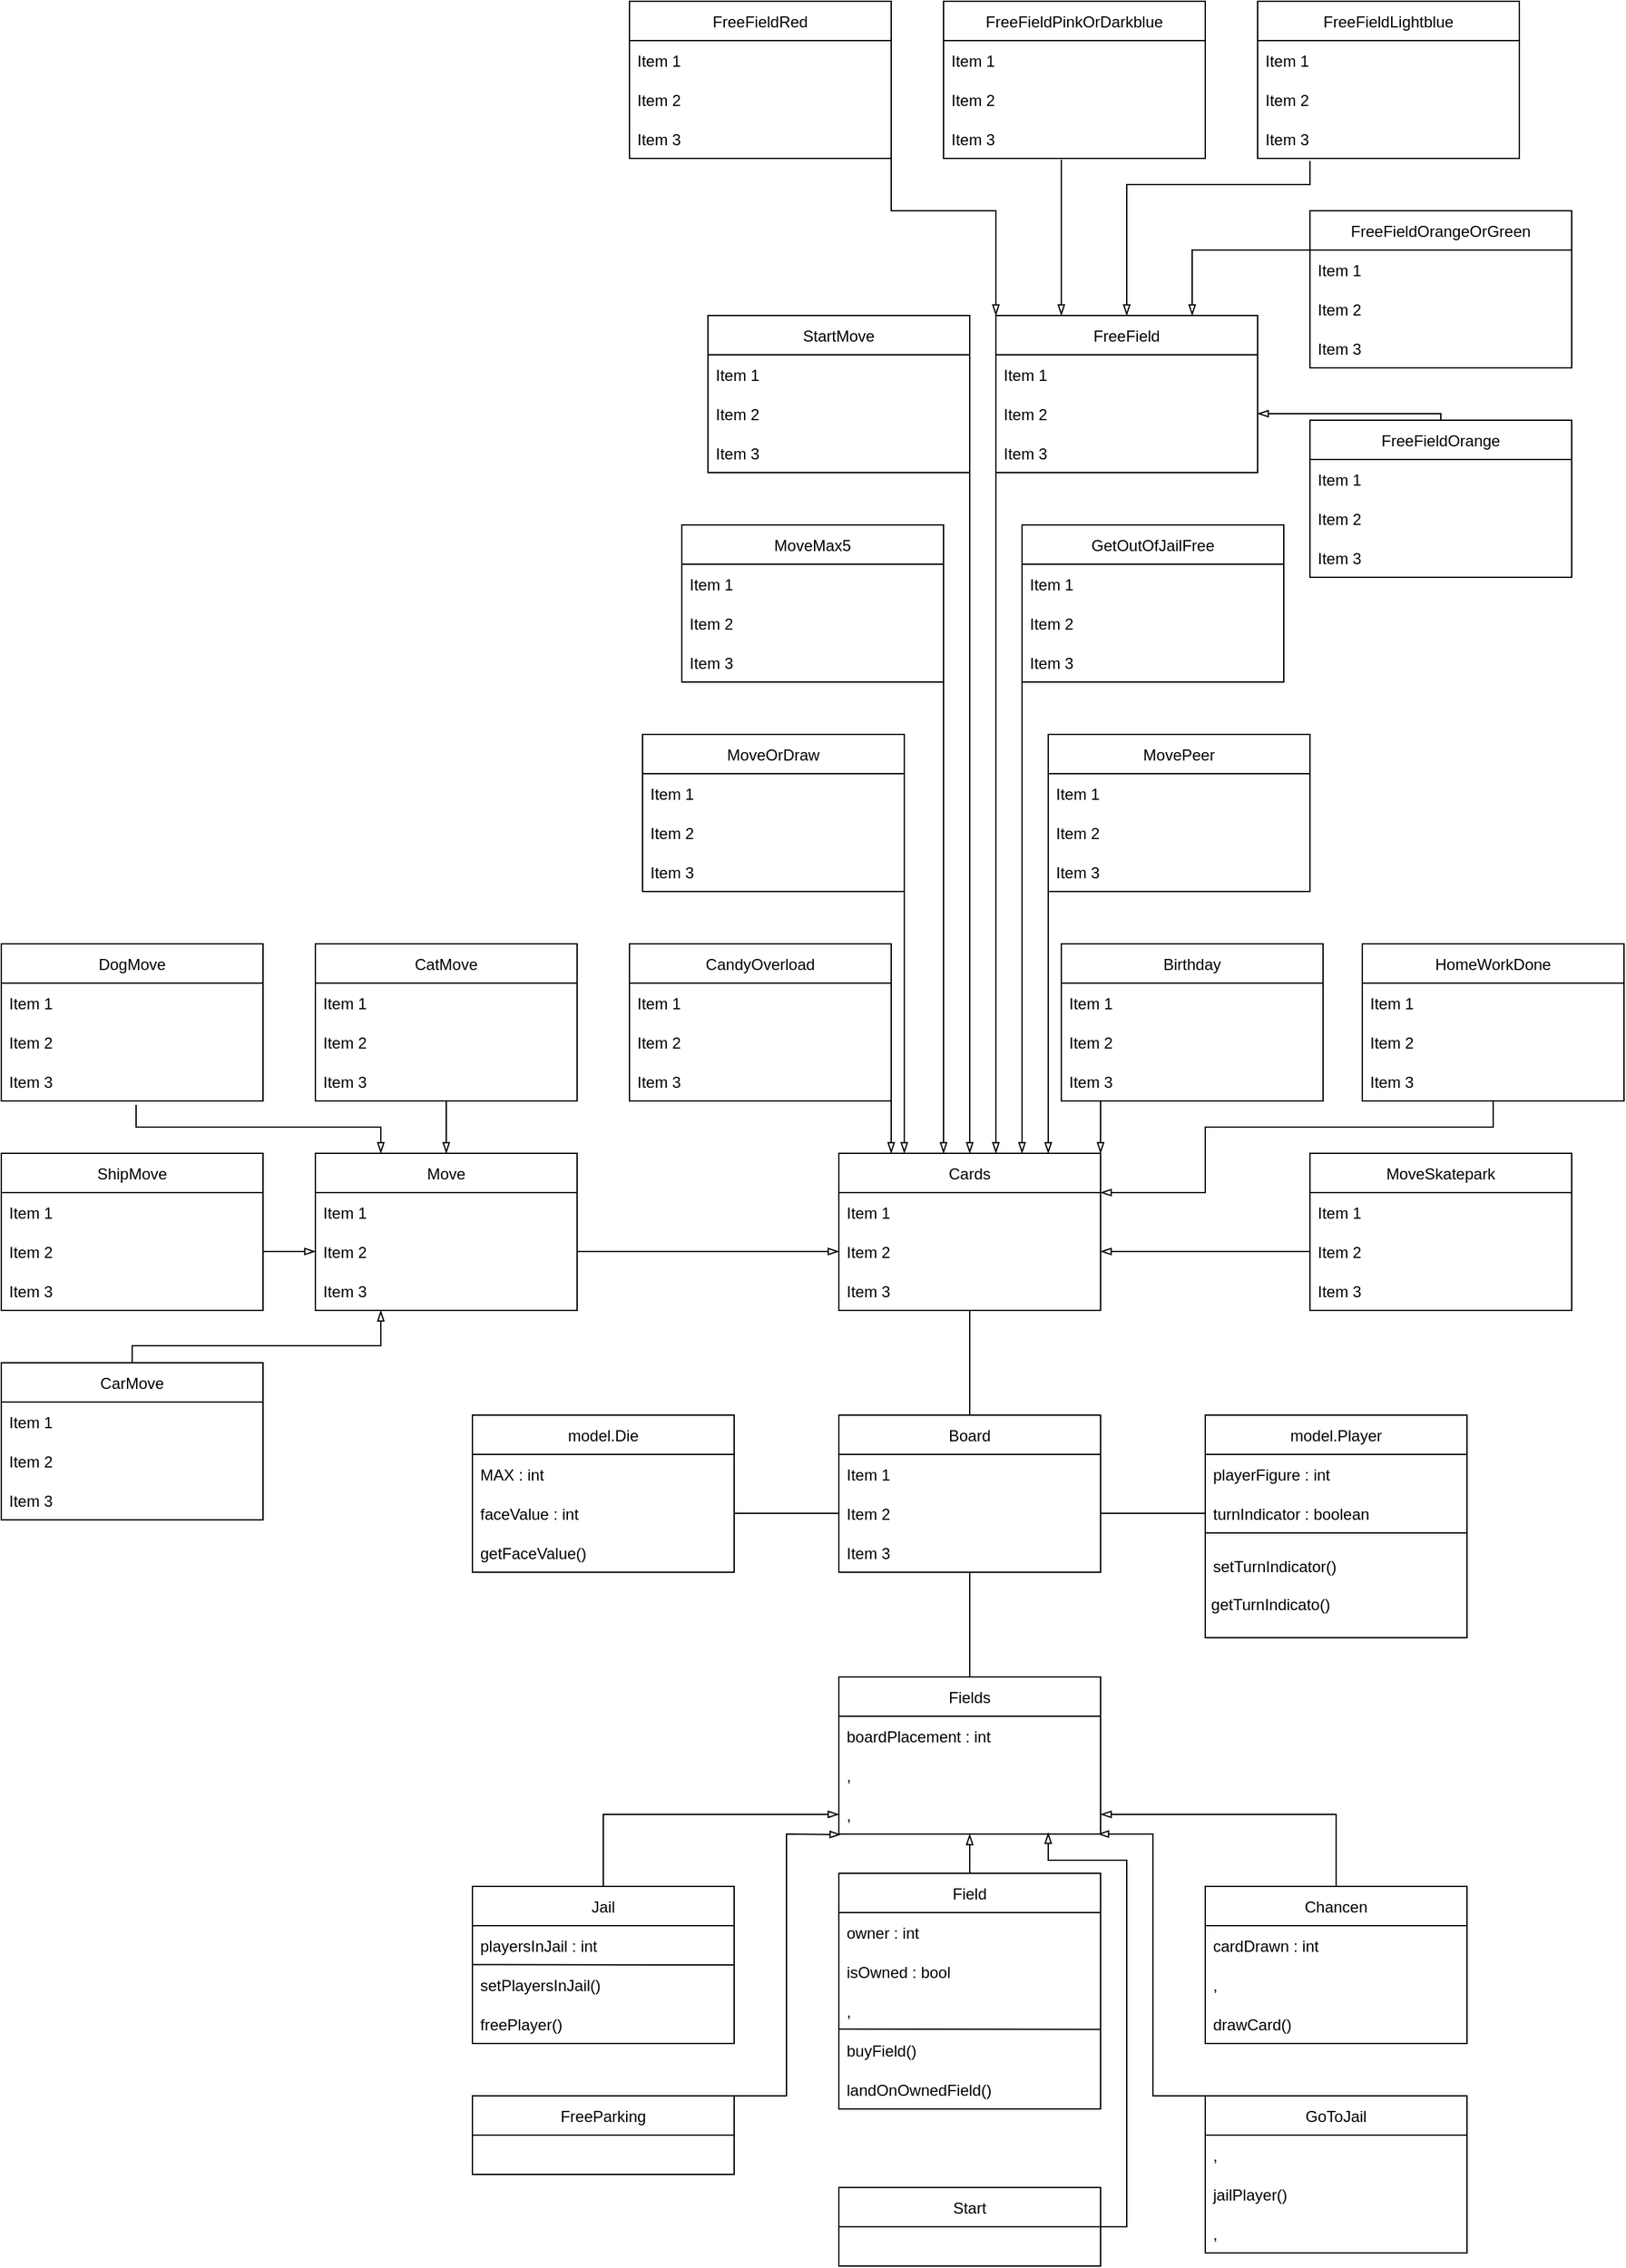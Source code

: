 <mxfile version="20.5.3" type="github">
  <diagram id="yJkX4s7X6GxS2kj0XTW7" name="Side-1">
    <mxGraphModel dx="2028" dy="2069" grid="1" gridSize="10" guides="1" tooltips="1" connect="1" arrows="1" fold="1" page="1" pageScale="1" pageWidth="827" pageHeight="1169" math="0" shadow="0">
      <root>
        <mxCell id="0" />
        <mxCell id="1" parent="0" />
        <mxCell id="bWTXbUgkp7v5hVTfX9t1-1" value="Board" style="swimlane;fontStyle=0;childLayout=stackLayout;horizontal=1;startSize=30;horizontalStack=0;resizeParent=1;resizeParentMax=0;resizeLast=0;collapsible=1;marginBottom=0;" parent="1" vertex="1">
          <mxGeometry x="320" y="400" width="200" height="120" as="geometry" />
        </mxCell>
        <mxCell id="bWTXbUgkp7v5hVTfX9t1-2" value="Item 1" style="text;strokeColor=none;fillColor=none;align=left;verticalAlign=middle;spacingLeft=4;spacingRight=4;overflow=hidden;points=[[0,0.5],[1,0.5]];portConstraint=eastwest;rotatable=0;" parent="bWTXbUgkp7v5hVTfX9t1-1" vertex="1">
          <mxGeometry y="30" width="200" height="30" as="geometry" />
        </mxCell>
        <mxCell id="bWTXbUgkp7v5hVTfX9t1-3" value="Item 2" style="text;strokeColor=none;fillColor=none;align=left;verticalAlign=middle;spacingLeft=4;spacingRight=4;overflow=hidden;points=[[0,0.5],[1,0.5]];portConstraint=eastwest;rotatable=0;" parent="bWTXbUgkp7v5hVTfX9t1-1" vertex="1">
          <mxGeometry y="60" width="200" height="30" as="geometry" />
        </mxCell>
        <mxCell id="bWTXbUgkp7v5hVTfX9t1-4" value="Item 3" style="text;strokeColor=none;fillColor=none;align=left;verticalAlign=middle;spacingLeft=4;spacingRight=4;overflow=hidden;points=[[0,0.5],[1,0.5]];portConstraint=eastwest;rotatable=0;" parent="bWTXbUgkp7v5hVTfX9t1-1" vertex="1">
          <mxGeometry y="90" width="200" height="30" as="geometry" />
        </mxCell>
        <mxCell id="bWTXbUgkp7v5hVTfX9t1-5" value="model.Die" style="swimlane;fontStyle=0;childLayout=stackLayout;horizontal=1;startSize=30;horizontalStack=0;resizeParent=1;resizeParentMax=0;resizeLast=0;collapsible=1;marginBottom=0;" parent="1" vertex="1">
          <mxGeometry x="40" y="400" width="200" height="120" as="geometry" />
        </mxCell>
        <mxCell id="bWTXbUgkp7v5hVTfX9t1-6" value="MAX : int" style="text;strokeColor=none;fillColor=none;align=left;verticalAlign=middle;spacingLeft=4;spacingRight=4;overflow=hidden;points=[[0,0.5],[1,0.5]];portConstraint=eastwest;rotatable=0;" parent="bWTXbUgkp7v5hVTfX9t1-5" vertex="1">
          <mxGeometry y="30" width="200" height="30" as="geometry" />
        </mxCell>
        <mxCell id="bWTXbUgkp7v5hVTfX9t1-7" value="faceValue : int" style="text;strokeColor=none;fillColor=none;align=left;verticalAlign=middle;spacingLeft=4;spacingRight=4;overflow=hidden;points=[[0,0.5],[1,0.5]];portConstraint=eastwest;rotatable=0;" parent="bWTXbUgkp7v5hVTfX9t1-5" vertex="1">
          <mxGeometry y="60" width="200" height="30" as="geometry" />
        </mxCell>
        <mxCell id="bWTXbUgkp7v5hVTfX9t1-8" value="getFaceValue()" style="text;strokeColor=none;fillColor=none;align=left;verticalAlign=middle;spacingLeft=4;spacingRight=4;overflow=hidden;points=[[0,0.5],[1,0.5]];portConstraint=eastwest;rotatable=0;" parent="bWTXbUgkp7v5hVTfX9t1-5" vertex="1">
          <mxGeometry y="90" width="200" height="30" as="geometry" />
        </mxCell>
        <mxCell id="bWTXbUgkp7v5hVTfX9t1-9" value="model.Player" style="swimlane;fontStyle=0;childLayout=stackLayout;horizontal=1;startSize=30;horizontalStack=0;resizeParent=1;resizeParentMax=0;resizeLast=0;collapsible=1;marginBottom=0;" parent="1" vertex="1">
          <mxGeometry x="600" y="400" width="200" height="90" as="geometry">
            <mxRectangle x="600" y="400" width="70" height="30" as="alternateBounds" />
          </mxGeometry>
        </mxCell>
        <mxCell id="bWTXbUgkp7v5hVTfX9t1-10" value="playerFigure : int" style="text;strokeColor=none;fillColor=none;align=left;verticalAlign=middle;spacingLeft=4;spacingRight=4;overflow=hidden;points=[[0,0.5],[1,0.5]];portConstraint=eastwest;rotatable=0;" parent="bWTXbUgkp7v5hVTfX9t1-9" vertex="1">
          <mxGeometry y="30" width="200" height="30" as="geometry" />
        </mxCell>
        <mxCell id="bWTXbUgkp7v5hVTfX9t1-11" value="turnIndicator : boolean" style="text;strokeColor=none;fillColor=none;align=left;verticalAlign=middle;spacingLeft=4;spacingRight=4;overflow=hidden;points=[[0,0.5],[1,0.5]];portConstraint=eastwest;rotatable=0;" parent="bWTXbUgkp7v5hVTfX9t1-9" vertex="1">
          <mxGeometry y="60" width="200" height="30" as="geometry" />
        </mxCell>
        <mxCell id="bWTXbUgkp7v5hVTfX9t1-13" value="Fields" style="swimlane;fontStyle=0;childLayout=stackLayout;horizontal=1;startSize=30;horizontalStack=0;resizeParent=1;resizeParentMax=0;resizeLast=0;collapsible=1;marginBottom=0;" parent="1" vertex="1">
          <mxGeometry x="320" y="600" width="200" height="120" as="geometry" />
        </mxCell>
        <mxCell id="bWTXbUgkp7v5hVTfX9t1-14" value="boardPlacement : int" style="text;strokeColor=none;fillColor=none;align=left;verticalAlign=middle;spacingLeft=4;spacingRight=4;overflow=hidden;points=[[0,0.5],[1,0.5]];portConstraint=eastwest;rotatable=0;" parent="bWTXbUgkp7v5hVTfX9t1-13" vertex="1">
          <mxGeometry y="30" width="200" height="30" as="geometry" />
        </mxCell>
        <mxCell id="bWTXbUgkp7v5hVTfX9t1-15" value="," style="text;strokeColor=none;fillColor=none;align=left;verticalAlign=middle;spacingLeft=4;spacingRight=4;overflow=hidden;points=[[0,0.5],[1,0.5]];portConstraint=eastwest;rotatable=0;" parent="bWTXbUgkp7v5hVTfX9t1-13" vertex="1">
          <mxGeometry y="60" width="200" height="30" as="geometry" />
        </mxCell>
        <mxCell id="bWTXbUgkp7v5hVTfX9t1-16" value="," style="text;strokeColor=none;fillColor=none;align=left;verticalAlign=middle;spacingLeft=4;spacingRight=4;overflow=hidden;points=[[0,0.5],[1,0.5]];portConstraint=eastwest;rotatable=0;" parent="bWTXbUgkp7v5hVTfX9t1-13" vertex="1">
          <mxGeometry y="90" width="200" height="30" as="geometry" />
        </mxCell>
        <mxCell id="bWTXbUgkp7v5hVTfX9t1-17" value="Cards" style="swimlane;fontStyle=0;childLayout=stackLayout;horizontal=1;startSize=30;horizontalStack=0;resizeParent=1;resizeParentMax=0;resizeLast=0;collapsible=1;marginBottom=0;" parent="1" vertex="1">
          <mxGeometry x="320" y="200" width="200" height="120" as="geometry" />
        </mxCell>
        <mxCell id="bWTXbUgkp7v5hVTfX9t1-18" value="Item 1" style="text;strokeColor=none;fillColor=none;align=left;verticalAlign=middle;spacingLeft=4;spacingRight=4;overflow=hidden;points=[[0,0.5],[1,0.5]];portConstraint=eastwest;rotatable=0;" parent="bWTXbUgkp7v5hVTfX9t1-17" vertex="1">
          <mxGeometry y="30" width="200" height="30" as="geometry" />
        </mxCell>
        <mxCell id="bWTXbUgkp7v5hVTfX9t1-19" value="Item 2" style="text;strokeColor=none;fillColor=none;align=left;verticalAlign=middle;spacingLeft=4;spacingRight=4;overflow=hidden;points=[[0,0.5],[1,0.5]];portConstraint=eastwest;rotatable=0;" parent="bWTXbUgkp7v5hVTfX9t1-17" vertex="1">
          <mxGeometry y="60" width="200" height="30" as="geometry" />
        </mxCell>
        <mxCell id="bWTXbUgkp7v5hVTfX9t1-20" value="Item 3" style="text;strokeColor=none;fillColor=none;align=left;verticalAlign=middle;spacingLeft=4;spacingRight=4;overflow=hidden;points=[[0,0.5],[1,0.5]];portConstraint=eastwest;rotatable=0;" parent="bWTXbUgkp7v5hVTfX9t1-17" vertex="1">
          <mxGeometry y="90" width="200" height="30" as="geometry" />
        </mxCell>
        <mxCell id="bWTXbUgkp7v5hVTfX9t1-21" value="Jail" style="swimlane;fontStyle=0;childLayout=stackLayout;horizontal=1;startSize=30;horizontalStack=0;resizeParent=1;resizeParentMax=0;resizeLast=0;collapsible=1;marginBottom=0;" parent="1" vertex="1">
          <mxGeometry x="40" y="760" width="200" height="120" as="geometry" />
        </mxCell>
        <mxCell id="bWTXbUgkp7v5hVTfX9t1-22" value="playersInJail : int" style="text;strokeColor=none;fillColor=none;align=left;verticalAlign=middle;spacingLeft=4;spacingRight=4;overflow=hidden;points=[[0,0.5],[1,0.5]];portConstraint=eastwest;rotatable=0;" parent="bWTXbUgkp7v5hVTfX9t1-21" vertex="1">
          <mxGeometry y="30" width="200" height="30" as="geometry" />
        </mxCell>
        <mxCell id="bWTXbUgkp7v5hVTfX9t1-23" value="setPlayersInJail()" style="text;strokeColor=none;fillColor=none;align=left;verticalAlign=middle;spacingLeft=4;spacingRight=4;overflow=hidden;points=[[0,0.5],[1,0.5]];portConstraint=eastwest;rotatable=0;" parent="bWTXbUgkp7v5hVTfX9t1-21" vertex="1">
          <mxGeometry y="60" width="200" height="30" as="geometry" />
        </mxCell>
        <mxCell id="BZP5IQIqlOZTQz-UDeZ_-1" value="" style="endArrow=none;html=1;rounded=0;exitX=-0.001;exitY=-0.007;exitDx=0;exitDy=0;exitPerimeter=0;" parent="bWTXbUgkp7v5hVTfX9t1-21" source="bWTXbUgkp7v5hVTfX9t1-23" edge="1">
          <mxGeometry width="50" height="50" relative="1" as="geometry">
            <mxPoint x="150" y="110" as="sourcePoint" />
            <mxPoint x="200" y="60" as="targetPoint" />
          </mxGeometry>
        </mxCell>
        <mxCell id="bWTXbUgkp7v5hVTfX9t1-24" value="freePlayer()" style="text;strokeColor=none;fillColor=none;align=left;verticalAlign=middle;spacingLeft=4;spacingRight=4;overflow=hidden;points=[[0,0.5],[1,0.5]];portConstraint=eastwest;rotatable=0;" parent="bWTXbUgkp7v5hVTfX9t1-21" vertex="1">
          <mxGeometry y="90" width="200" height="30" as="geometry" />
        </mxCell>
        <mxCell id="bWTXbUgkp7v5hVTfX9t1-25" value="Field" style="swimlane;fontStyle=0;childLayout=stackLayout;horizontal=1;startSize=30;horizontalStack=0;resizeParent=1;resizeParentMax=0;resizeLast=0;collapsible=1;marginBottom=0;" parent="1" vertex="1">
          <mxGeometry x="320" y="750" width="200" height="180" as="geometry" />
        </mxCell>
        <mxCell id="bWTXbUgkp7v5hVTfX9t1-27" value="owner : int" style="text;strokeColor=none;fillColor=none;align=left;verticalAlign=middle;spacingLeft=4;spacingRight=4;overflow=hidden;points=[[0,0.5],[1,0.5]];portConstraint=eastwest;rotatable=0;" parent="bWTXbUgkp7v5hVTfX9t1-25" vertex="1">
          <mxGeometry y="30" width="200" height="30" as="geometry" />
        </mxCell>
        <mxCell id="bWTXbUgkp7v5hVTfX9t1-26" value="isOwned : bool" style="text;strokeColor=none;fillColor=none;align=left;verticalAlign=middle;spacingLeft=4;spacingRight=4;overflow=hidden;points=[[0,0.5],[1,0.5]];portConstraint=eastwest;rotatable=0;" parent="bWTXbUgkp7v5hVTfX9t1-25" vertex="1">
          <mxGeometry y="60" width="200" height="30" as="geometry" />
        </mxCell>
        <mxCell id="BZP5IQIqlOZTQz-UDeZ_-3" value="" style="endArrow=none;html=1;rounded=0;exitX=-0.001;exitY=-0.007;exitDx=0;exitDy=0;exitPerimeter=0;" parent="bWTXbUgkp7v5hVTfX9t1-25" edge="1">
          <mxGeometry width="50" height="50" relative="1" as="geometry">
            <mxPoint x="-0.1" y="119" as="sourcePoint" />
            <mxPoint x="200.1" y="119.21" as="targetPoint" />
          </mxGeometry>
        </mxCell>
        <mxCell id="BZP5IQIqlOZTQz-UDeZ_-8" value="," style="text;strokeColor=none;fillColor=none;align=left;verticalAlign=middle;spacingLeft=4;spacingRight=4;overflow=hidden;points=[[0,0.5],[1,0.5]];portConstraint=eastwest;rotatable=0;" parent="bWTXbUgkp7v5hVTfX9t1-25" vertex="1">
          <mxGeometry y="90" width="200" height="30" as="geometry" />
        </mxCell>
        <mxCell id="bWTXbUgkp7v5hVTfX9t1-28" value="buyField()" style="text;strokeColor=none;fillColor=none;align=left;verticalAlign=middle;spacingLeft=4;spacingRight=4;overflow=hidden;points=[[0,0.5],[1,0.5]];portConstraint=eastwest;rotatable=0;" parent="bWTXbUgkp7v5hVTfX9t1-25" vertex="1">
          <mxGeometry y="120" width="200" height="30" as="geometry" />
        </mxCell>
        <mxCell id="BZP5IQIqlOZTQz-UDeZ_-5" value="landOnOwnedField()" style="text;strokeColor=none;fillColor=none;align=left;verticalAlign=middle;spacingLeft=4;spacingRight=4;overflow=hidden;points=[[0,0.5],[1,0.5]];portConstraint=eastwest;rotatable=0;" parent="bWTXbUgkp7v5hVTfX9t1-25" vertex="1">
          <mxGeometry y="150" width="200" height="30" as="geometry" />
        </mxCell>
        <mxCell id="bWTXbUgkp7v5hVTfX9t1-29" value="Chancen" style="swimlane;fontStyle=0;childLayout=stackLayout;horizontal=1;startSize=30;horizontalStack=0;resizeParent=1;resizeParentMax=0;resizeLast=0;collapsible=1;marginBottom=0;" parent="1" vertex="1">
          <mxGeometry x="600" y="760" width="200" height="120" as="geometry" />
        </mxCell>
        <mxCell id="bWTXbUgkp7v5hVTfX9t1-30" value="cardDrawn : int" style="text;strokeColor=none;fillColor=none;align=left;verticalAlign=middle;spacingLeft=4;spacingRight=4;overflow=hidden;points=[[0,0.5],[1,0.5]];portConstraint=eastwest;rotatable=0;" parent="bWTXbUgkp7v5hVTfX9t1-29" vertex="1">
          <mxGeometry y="30" width="200" height="30" as="geometry" />
        </mxCell>
        <mxCell id="bWTXbUgkp7v5hVTfX9t1-31" value="," style="text;strokeColor=none;fillColor=none;align=left;verticalAlign=middle;spacingLeft=4;spacingRight=4;overflow=hidden;points=[[0,0.5],[1,0.5]];portConstraint=eastwest;rotatable=0;" parent="bWTXbUgkp7v5hVTfX9t1-29" vertex="1">
          <mxGeometry y="60" width="200" height="30" as="geometry" />
        </mxCell>
        <mxCell id="bWTXbUgkp7v5hVTfX9t1-32" value="drawCard()" style="text;strokeColor=none;fillColor=none;align=left;verticalAlign=middle;spacingLeft=4;spacingRight=4;overflow=hidden;points=[[0,0.5],[1,0.5]];portConstraint=eastwest;rotatable=0;" parent="bWTXbUgkp7v5hVTfX9t1-29" vertex="1">
          <mxGeometry y="90" width="200" height="30" as="geometry" />
        </mxCell>
        <mxCell id="bWTXbUgkp7v5hVTfX9t1-33" value="GoToJail" style="swimlane;fontStyle=0;childLayout=stackLayout;horizontal=1;startSize=30;horizontalStack=0;resizeParent=1;resizeParentMax=0;resizeLast=0;collapsible=1;marginBottom=0;" parent="1" vertex="1">
          <mxGeometry x="600" y="920" width="200" height="120" as="geometry" />
        </mxCell>
        <mxCell id="bWTXbUgkp7v5hVTfX9t1-34" value="," style="text;strokeColor=none;fillColor=none;align=left;verticalAlign=middle;spacingLeft=4;spacingRight=4;overflow=hidden;points=[[0,0.5],[1,0.5]];portConstraint=eastwest;rotatable=0;" parent="bWTXbUgkp7v5hVTfX9t1-33" vertex="1">
          <mxGeometry y="30" width="200" height="30" as="geometry" />
        </mxCell>
        <mxCell id="bWTXbUgkp7v5hVTfX9t1-35" value="jailPlayer()" style="text;strokeColor=none;fillColor=none;align=left;verticalAlign=middle;spacingLeft=4;spacingRight=4;overflow=hidden;points=[[0,0.5],[1,0.5]];portConstraint=eastwest;rotatable=0;" parent="bWTXbUgkp7v5hVTfX9t1-33" vertex="1">
          <mxGeometry y="60" width="200" height="30" as="geometry" />
        </mxCell>
        <mxCell id="bWTXbUgkp7v5hVTfX9t1-36" value="," style="text;strokeColor=none;fillColor=none;align=left;verticalAlign=middle;spacingLeft=4;spacingRight=4;overflow=hidden;points=[[0,0.5],[1,0.5]];portConstraint=eastwest;rotatable=0;" parent="bWTXbUgkp7v5hVTfX9t1-33" vertex="1">
          <mxGeometry y="90" width="200" height="30" as="geometry" />
        </mxCell>
        <mxCell id="bWTXbUgkp7v5hVTfX9t1-37" value="Start" style="swimlane;fontStyle=0;childLayout=stackLayout;horizontal=1;startSize=30;horizontalStack=0;resizeParent=1;resizeParentMax=0;resizeLast=0;collapsible=1;marginBottom=0;" parent="1" vertex="1">
          <mxGeometry x="320" y="990" width="200" height="60" as="geometry" />
        </mxCell>
        <mxCell id="bWTXbUgkp7v5hVTfX9t1-41" value="FreeParking" style="swimlane;fontStyle=0;childLayout=stackLayout;horizontal=1;startSize=30;horizontalStack=0;resizeParent=1;resizeParentMax=0;resizeLast=0;collapsible=1;marginBottom=0;" parent="1" vertex="1">
          <mxGeometry x="40" y="920" width="200" height="60" as="geometry" />
        </mxCell>
        <mxCell id="bWTXbUgkp7v5hVTfX9t1-45" value="" style="endArrow=blockThin;html=1;rounded=0;entryX=0.5;entryY=1;entryDx=0;entryDy=0;entryPerimeter=0;exitX=0.5;exitY=0;exitDx=0;exitDy=0;endFill=0;" parent="1" source="bWTXbUgkp7v5hVTfX9t1-25" target="bWTXbUgkp7v5hVTfX9t1-16" edge="1">
          <mxGeometry width="50" height="50" relative="1" as="geometry">
            <mxPoint x="360" y="660" as="sourcePoint" />
            <mxPoint x="410" y="610" as="targetPoint" />
          </mxGeometry>
        </mxCell>
        <mxCell id="bWTXbUgkp7v5hVTfX9t1-50" value="" style="endArrow=blockThin;html=1;rounded=0;entryX=1;entryY=0.5;entryDx=0;entryDy=0;exitX=0.5;exitY=0;exitDx=0;exitDy=0;endFill=0;" parent="1" source="bWTXbUgkp7v5hVTfX9t1-29" target="bWTXbUgkp7v5hVTfX9t1-16" edge="1">
          <mxGeometry width="50" height="50" relative="1" as="geometry">
            <mxPoint x="700" y="722" as="sourcePoint" />
            <mxPoint x="430" y="730" as="targetPoint" />
            <Array as="points">
              <mxPoint x="700" y="705" />
            </Array>
          </mxGeometry>
        </mxCell>
        <mxCell id="bWTXbUgkp7v5hVTfX9t1-51" value="" style="endArrow=blockThin;html=1;rounded=0;entryX=0;entryY=0.5;entryDx=0;entryDy=0;exitX=0.5;exitY=0;exitDx=0;exitDy=0;endFill=0;" parent="1" source="bWTXbUgkp7v5hVTfX9t1-21" target="bWTXbUgkp7v5hVTfX9t1-16" edge="1">
          <mxGeometry width="50" height="50" relative="1" as="geometry">
            <mxPoint x="440" y="780" as="sourcePoint" />
            <mxPoint x="440" y="740" as="targetPoint" />
            <Array as="points">
              <mxPoint x="140" y="705" />
            </Array>
          </mxGeometry>
        </mxCell>
        <mxCell id="bWTXbUgkp7v5hVTfX9t1-52" value="" style="endArrow=blockThin;html=1;rounded=0;exitX=0.5;exitY=0;exitDx=0;exitDy=0;endFill=0;entryX=0.007;entryY=1.014;entryDx=0;entryDy=0;entryPerimeter=0;" parent="1" source="bWTXbUgkp7v5hVTfX9t1-41" target="bWTXbUgkp7v5hVTfX9t1-16" edge="1">
          <mxGeometry width="50" height="50" relative="1" as="geometry">
            <mxPoint x="450" y="790" as="sourcePoint" />
            <mxPoint x="320" y="740" as="targetPoint" />
            <Array as="points">
              <mxPoint x="280" y="920" />
              <mxPoint x="280" y="720" />
            </Array>
          </mxGeometry>
        </mxCell>
        <mxCell id="bWTXbUgkp7v5hVTfX9t1-53" value="" style="endArrow=blockThin;html=1;rounded=0;exitX=0;exitY=0;exitDx=0;exitDy=0;entryX=0.99;entryY=1;entryDx=0;entryDy=0;entryPerimeter=0;endFill=0;" parent="1" source="bWTXbUgkp7v5hVTfX9t1-33" target="bWTXbUgkp7v5hVTfX9t1-16" edge="1">
          <mxGeometry width="50" height="50" relative="1" as="geometry">
            <mxPoint x="460" y="800" as="sourcePoint" />
            <mxPoint x="540" y="770" as="targetPoint" />
            <Array as="points">
              <mxPoint x="560" y="920" />
              <mxPoint x="560" y="720" />
            </Array>
          </mxGeometry>
        </mxCell>
        <mxCell id="bWTXbUgkp7v5hVTfX9t1-54" value="" style="endArrow=blockThin;html=1;rounded=0;entryX=0.8;entryY=0.967;entryDx=0;entryDy=0;entryPerimeter=0;exitX=1;exitY=0.5;exitDx=0;exitDy=0;endFill=0;" parent="1" source="bWTXbUgkp7v5hVTfX9t1-37" target="bWTXbUgkp7v5hVTfX9t1-16" edge="1">
          <mxGeometry width="50" height="50" relative="1" as="geometry">
            <mxPoint x="520" y="1065" as="sourcePoint" />
            <mxPoint x="470" y="770" as="targetPoint" />
            <Array as="points">
              <mxPoint x="540" y="1020" />
              <mxPoint x="540" y="740" />
              <mxPoint x="480" y="740" />
            </Array>
          </mxGeometry>
        </mxCell>
        <mxCell id="bWTXbUgkp7v5hVTfX9t1-55" value="" style="endArrow=none;html=1;rounded=0;exitX=0.5;exitY=0;exitDx=0;exitDy=0;" parent="1" source="bWTXbUgkp7v5hVTfX9t1-13" target="bWTXbUgkp7v5hVTfX9t1-4" edge="1">
          <mxGeometry width="50" height="50" relative="1" as="geometry">
            <mxPoint x="480" y="820" as="sourcePoint" />
            <mxPoint x="480" y="560" as="targetPoint" />
          </mxGeometry>
        </mxCell>
        <mxCell id="bWTXbUgkp7v5hVTfX9t1-56" value="" style="endArrow=none;html=1;rounded=0;entryX=0;entryY=0.5;entryDx=0;entryDy=0;exitX=1;exitY=0.5;exitDx=0;exitDy=0;" parent="1" source="bWTXbUgkp7v5hVTfX9t1-3" target="bWTXbUgkp7v5hVTfX9t1-11" edge="1">
          <mxGeometry width="50" height="50" relative="1" as="geometry">
            <mxPoint x="490" y="830" as="sourcePoint" />
            <mxPoint x="490" y="790" as="targetPoint" />
          </mxGeometry>
        </mxCell>
        <mxCell id="bWTXbUgkp7v5hVTfX9t1-57" value="" style="endArrow=none;html=1;rounded=0;entryX=1;entryY=0.5;entryDx=0;entryDy=0;exitX=0;exitY=0.5;exitDx=0;exitDy=0;" parent="1" source="bWTXbUgkp7v5hVTfX9t1-3" target="bWTXbUgkp7v5hVTfX9t1-7" edge="1">
          <mxGeometry width="50" height="50" relative="1" as="geometry">
            <mxPoint x="500" y="840" as="sourcePoint" />
            <mxPoint x="500" y="800" as="targetPoint" />
          </mxGeometry>
        </mxCell>
        <mxCell id="bWTXbUgkp7v5hVTfX9t1-58" value="" style="endArrow=none;html=1;rounded=0;entryX=0.5;entryY=0;entryDx=0;entryDy=0;" parent="1" source="bWTXbUgkp7v5hVTfX9t1-20" target="bWTXbUgkp7v5hVTfX9t1-1" edge="1">
          <mxGeometry width="50" height="50" relative="1" as="geometry">
            <mxPoint x="380" y="340" as="sourcePoint" />
            <mxPoint x="530" y="540" as="targetPoint" />
          </mxGeometry>
        </mxCell>
        <mxCell id="bWTXbUgkp7v5hVTfX9t1-59" value="CandyOverload" style="swimlane;fontStyle=0;childLayout=stackLayout;horizontal=1;startSize=30;horizontalStack=0;resizeParent=1;resizeParentMax=0;resizeLast=0;collapsible=1;marginBottom=0;" parent="1" vertex="1">
          <mxGeometry x="160" y="40" width="200" height="120" as="geometry" />
        </mxCell>
        <mxCell id="bWTXbUgkp7v5hVTfX9t1-60" value="Item 1" style="text;strokeColor=none;fillColor=none;align=left;verticalAlign=middle;spacingLeft=4;spacingRight=4;overflow=hidden;points=[[0,0.5],[1,0.5]];portConstraint=eastwest;rotatable=0;" parent="bWTXbUgkp7v5hVTfX9t1-59" vertex="1">
          <mxGeometry y="30" width="200" height="30" as="geometry" />
        </mxCell>
        <mxCell id="bWTXbUgkp7v5hVTfX9t1-61" value="Item 2" style="text;strokeColor=none;fillColor=none;align=left;verticalAlign=middle;spacingLeft=4;spacingRight=4;overflow=hidden;points=[[0,0.5],[1,0.5]];portConstraint=eastwest;rotatable=0;" parent="bWTXbUgkp7v5hVTfX9t1-59" vertex="1">
          <mxGeometry y="60" width="200" height="30" as="geometry" />
        </mxCell>
        <mxCell id="bWTXbUgkp7v5hVTfX9t1-62" value="Item 3" style="text;strokeColor=none;fillColor=none;align=left;verticalAlign=middle;spacingLeft=4;spacingRight=4;overflow=hidden;points=[[0,0.5],[1,0.5]];portConstraint=eastwest;rotatable=0;" parent="bWTXbUgkp7v5hVTfX9t1-59" vertex="1">
          <mxGeometry y="90" width="200" height="30" as="geometry" />
        </mxCell>
        <mxCell id="bWTXbUgkp7v5hVTfX9t1-63" value="Birthday" style="swimlane;fontStyle=0;childLayout=stackLayout;horizontal=1;startSize=30;horizontalStack=0;resizeParent=1;resizeParentMax=0;resizeLast=0;collapsible=1;marginBottom=0;" parent="1" vertex="1">
          <mxGeometry x="490" y="40" width="200" height="120" as="geometry" />
        </mxCell>
        <mxCell id="bWTXbUgkp7v5hVTfX9t1-64" value="Item 1" style="text;strokeColor=none;fillColor=none;align=left;verticalAlign=middle;spacingLeft=4;spacingRight=4;overflow=hidden;points=[[0,0.5],[1,0.5]];portConstraint=eastwest;rotatable=0;" parent="bWTXbUgkp7v5hVTfX9t1-63" vertex="1">
          <mxGeometry y="30" width="200" height="30" as="geometry" />
        </mxCell>
        <mxCell id="bWTXbUgkp7v5hVTfX9t1-65" value="Item 2" style="text;strokeColor=none;fillColor=none;align=left;verticalAlign=middle;spacingLeft=4;spacingRight=4;overflow=hidden;points=[[0,0.5],[1,0.5]];portConstraint=eastwest;rotatable=0;" parent="bWTXbUgkp7v5hVTfX9t1-63" vertex="1">
          <mxGeometry y="60" width="200" height="30" as="geometry" />
        </mxCell>
        <mxCell id="bWTXbUgkp7v5hVTfX9t1-66" value="Item 3" style="text;strokeColor=none;fillColor=none;align=left;verticalAlign=middle;spacingLeft=4;spacingRight=4;overflow=hidden;points=[[0,0.5],[1,0.5]];portConstraint=eastwest;rotatable=0;" parent="bWTXbUgkp7v5hVTfX9t1-63" vertex="1">
          <mxGeometry y="90" width="200" height="30" as="geometry" />
        </mxCell>
        <mxCell id="bWTXbUgkp7v5hVTfX9t1-67" value="ShipMove" style="swimlane;fontStyle=0;childLayout=stackLayout;horizontal=1;startSize=30;horizontalStack=0;resizeParent=1;resizeParentMax=0;resizeLast=0;collapsible=1;marginBottom=0;" parent="1" vertex="1">
          <mxGeometry x="-320" y="200" width="200" height="120" as="geometry" />
        </mxCell>
        <mxCell id="bWTXbUgkp7v5hVTfX9t1-68" value="Item 1" style="text;strokeColor=none;fillColor=none;align=left;verticalAlign=middle;spacingLeft=4;spacingRight=4;overflow=hidden;points=[[0,0.5],[1,0.5]];portConstraint=eastwest;rotatable=0;" parent="bWTXbUgkp7v5hVTfX9t1-67" vertex="1">
          <mxGeometry y="30" width="200" height="30" as="geometry" />
        </mxCell>
        <mxCell id="bWTXbUgkp7v5hVTfX9t1-69" value="Item 2" style="text;strokeColor=none;fillColor=none;align=left;verticalAlign=middle;spacingLeft=4;spacingRight=4;overflow=hidden;points=[[0,0.5],[1,0.5]];portConstraint=eastwest;rotatable=0;" parent="bWTXbUgkp7v5hVTfX9t1-67" vertex="1">
          <mxGeometry y="60" width="200" height="30" as="geometry" />
        </mxCell>
        <mxCell id="bWTXbUgkp7v5hVTfX9t1-70" value="Item 3" style="text;strokeColor=none;fillColor=none;align=left;verticalAlign=middle;spacingLeft=4;spacingRight=4;overflow=hidden;points=[[0,0.5],[1,0.5]];portConstraint=eastwest;rotatable=0;" parent="bWTXbUgkp7v5hVTfX9t1-67" vertex="1">
          <mxGeometry y="90" width="200" height="30" as="geometry" />
        </mxCell>
        <mxCell id="bWTXbUgkp7v5hVTfX9t1-71" value="MoveSkatepark" style="swimlane;fontStyle=0;childLayout=stackLayout;horizontal=1;startSize=30;horizontalStack=0;resizeParent=1;resizeParentMax=0;resizeLast=0;collapsible=1;marginBottom=0;" parent="1" vertex="1">
          <mxGeometry x="680" y="200" width="200" height="120" as="geometry" />
        </mxCell>
        <mxCell id="bWTXbUgkp7v5hVTfX9t1-72" value="Item 1" style="text;strokeColor=none;fillColor=none;align=left;verticalAlign=middle;spacingLeft=4;spacingRight=4;overflow=hidden;points=[[0,0.5],[1,0.5]];portConstraint=eastwest;rotatable=0;" parent="bWTXbUgkp7v5hVTfX9t1-71" vertex="1">
          <mxGeometry y="30" width="200" height="30" as="geometry" />
        </mxCell>
        <mxCell id="bWTXbUgkp7v5hVTfX9t1-73" value="Item 2" style="text;strokeColor=none;fillColor=none;align=left;verticalAlign=middle;spacingLeft=4;spacingRight=4;overflow=hidden;points=[[0,0.5],[1,0.5]];portConstraint=eastwest;rotatable=0;" parent="bWTXbUgkp7v5hVTfX9t1-71" vertex="1">
          <mxGeometry y="60" width="200" height="30" as="geometry" />
        </mxCell>
        <mxCell id="bWTXbUgkp7v5hVTfX9t1-74" value="Item 3" style="text;strokeColor=none;fillColor=none;align=left;verticalAlign=middle;spacingLeft=4;spacingRight=4;overflow=hidden;points=[[0,0.5],[1,0.5]];portConstraint=eastwest;rotatable=0;" parent="bWTXbUgkp7v5hVTfX9t1-71" vertex="1">
          <mxGeometry y="90" width="200" height="30" as="geometry" />
        </mxCell>
        <mxCell id="bWTXbUgkp7v5hVTfX9t1-75" value="Move" style="swimlane;fontStyle=0;childLayout=stackLayout;horizontal=1;startSize=30;horizontalStack=0;resizeParent=1;resizeParentMax=0;resizeLast=0;collapsible=1;marginBottom=0;" parent="1" vertex="1">
          <mxGeometry x="-80" y="200" width="200" height="120" as="geometry" />
        </mxCell>
        <mxCell id="bWTXbUgkp7v5hVTfX9t1-76" value="Item 1" style="text;strokeColor=none;fillColor=none;align=left;verticalAlign=middle;spacingLeft=4;spacingRight=4;overflow=hidden;points=[[0,0.5],[1,0.5]];portConstraint=eastwest;rotatable=0;" parent="bWTXbUgkp7v5hVTfX9t1-75" vertex="1">
          <mxGeometry y="30" width="200" height="30" as="geometry" />
        </mxCell>
        <mxCell id="bWTXbUgkp7v5hVTfX9t1-77" value="Item 2" style="text;strokeColor=none;fillColor=none;align=left;verticalAlign=middle;spacingLeft=4;spacingRight=4;overflow=hidden;points=[[0,0.5],[1,0.5]];portConstraint=eastwest;rotatable=0;" parent="bWTXbUgkp7v5hVTfX9t1-75" vertex="1">
          <mxGeometry y="60" width="200" height="30" as="geometry" />
        </mxCell>
        <mxCell id="bWTXbUgkp7v5hVTfX9t1-78" value="Item 3" style="text;strokeColor=none;fillColor=none;align=left;verticalAlign=middle;spacingLeft=4;spacingRight=4;overflow=hidden;points=[[0,0.5],[1,0.5]];portConstraint=eastwest;rotatable=0;" parent="bWTXbUgkp7v5hVTfX9t1-75" vertex="1">
          <mxGeometry y="90" width="200" height="30" as="geometry" />
        </mxCell>
        <mxCell id="bWTXbUgkp7v5hVTfX9t1-79" value="FreeField" style="swimlane;fontStyle=0;childLayout=stackLayout;horizontal=1;startSize=30;horizontalStack=0;resizeParent=1;resizeParentMax=0;resizeLast=0;collapsible=1;marginBottom=0;" parent="1" vertex="1">
          <mxGeometry x="440" y="-440" width="200" height="120" as="geometry" />
        </mxCell>
        <mxCell id="bWTXbUgkp7v5hVTfX9t1-80" value="Item 1" style="text;strokeColor=none;fillColor=none;align=left;verticalAlign=middle;spacingLeft=4;spacingRight=4;overflow=hidden;points=[[0,0.5],[1,0.5]];portConstraint=eastwest;rotatable=0;" parent="bWTXbUgkp7v5hVTfX9t1-79" vertex="1">
          <mxGeometry y="30" width="200" height="30" as="geometry" />
        </mxCell>
        <mxCell id="bWTXbUgkp7v5hVTfX9t1-81" value="Item 2" style="text;strokeColor=none;fillColor=none;align=left;verticalAlign=middle;spacingLeft=4;spacingRight=4;overflow=hidden;points=[[0,0.5],[1,0.5]];portConstraint=eastwest;rotatable=0;" parent="bWTXbUgkp7v5hVTfX9t1-79" vertex="1">
          <mxGeometry y="60" width="200" height="30" as="geometry" />
        </mxCell>
        <mxCell id="bWTXbUgkp7v5hVTfX9t1-82" value="Item 3" style="text;strokeColor=none;fillColor=none;align=left;verticalAlign=middle;spacingLeft=4;spacingRight=4;overflow=hidden;points=[[0,0.5],[1,0.5]];portConstraint=eastwest;rotatable=0;" parent="bWTXbUgkp7v5hVTfX9t1-79" vertex="1">
          <mxGeometry y="90" width="200" height="30" as="geometry" />
        </mxCell>
        <mxCell id="bWTXbUgkp7v5hVTfX9t1-108" value="MoveOrDraw" style="swimlane;fontStyle=0;childLayout=stackLayout;horizontal=1;startSize=30;horizontalStack=0;resizeParent=1;resizeParentMax=0;resizeLast=0;collapsible=1;marginBottom=0;" parent="1" vertex="1">
          <mxGeometry x="170" y="-120" width="200" height="120" as="geometry" />
        </mxCell>
        <mxCell id="bWTXbUgkp7v5hVTfX9t1-109" value="Item 1" style="text;strokeColor=none;fillColor=none;align=left;verticalAlign=middle;spacingLeft=4;spacingRight=4;overflow=hidden;points=[[0,0.5],[1,0.5]];portConstraint=eastwest;rotatable=0;" parent="bWTXbUgkp7v5hVTfX9t1-108" vertex="1">
          <mxGeometry y="30" width="200" height="30" as="geometry" />
        </mxCell>
        <mxCell id="bWTXbUgkp7v5hVTfX9t1-110" value="Item 2" style="text;strokeColor=none;fillColor=none;align=left;verticalAlign=middle;spacingLeft=4;spacingRight=4;overflow=hidden;points=[[0,0.5],[1,0.5]];portConstraint=eastwest;rotatable=0;" parent="bWTXbUgkp7v5hVTfX9t1-108" vertex="1">
          <mxGeometry y="60" width="200" height="30" as="geometry" />
        </mxCell>
        <mxCell id="bWTXbUgkp7v5hVTfX9t1-111" value="Item 3" style="text;strokeColor=none;fillColor=none;align=left;verticalAlign=middle;spacingLeft=4;spacingRight=4;overflow=hidden;points=[[0,0.5],[1,0.5]];portConstraint=eastwest;rotatable=0;" parent="bWTXbUgkp7v5hVTfX9t1-108" vertex="1">
          <mxGeometry y="90" width="200" height="30" as="geometry" />
        </mxCell>
        <mxCell id="bWTXbUgkp7v5hVTfX9t1-112" value="MovePeer" style="swimlane;fontStyle=0;childLayout=stackLayout;horizontal=1;startSize=30;horizontalStack=0;resizeParent=1;resizeParentMax=0;resizeLast=0;collapsible=1;marginBottom=0;" parent="1" vertex="1">
          <mxGeometry x="480" y="-120" width="200" height="120" as="geometry" />
        </mxCell>
        <mxCell id="bWTXbUgkp7v5hVTfX9t1-113" value="Item 1" style="text;strokeColor=none;fillColor=none;align=left;verticalAlign=middle;spacingLeft=4;spacingRight=4;overflow=hidden;points=[[0,0.5],[1,0.5]];portConstraint=eastwest;rotatable=0;" parent="bWTXbUgkp7v5hVTfX9t1-112" vertex="1">
          <mxGeometry y="30" width="200" height="30" as="geometry" />
        </mxCell>
        <mxCell id="bWTXbUgkp7v5hVTfX9t1-114" value="Item 2" style="text;strokeColor=none;fillColor=none;align=left;verticalAlign=middle;spacingLeft=4;spacingRight=4;overflow=hidden;points=[[0,0.5],[1,0.5]];portConstraint=eastwest;rotatable=0;" parent="bWTXbUgkp7v5hVTfX9t1-112" vertex="1">
          <mxGeometry y="60" width="200" height="30" as="geometry" />
        </mxCell>
        <mxCell id="bWTXbUgkp7v5hVTfX9t1-115" value="Item 3" style="text;strokeColor=none;fillColor=none;align=left;verticalAlign=middle;spacingLeft=4;spacingRight=4;overflow=hidden;points=[[0,0.5],[1,0.5]];portConstraint=eastwest;rotatable=0;" parent="bWTXbUgkp7v5hVTfX9t1-112" vertex="1">
          <mxGeometry y="90" width="200" height="30" as="geometry" />
        </mxCell>
        <mxCell id="bWTXbUgkp7v5hVTfX9t1-116" value="DogMove" style="swimlane;fontStyle=0;childLayout=stackLayout;horizontal=1;startSize=30;horizontalStack=0;resizeParent=1;resizeParentMax=0;resizeLast=0;collapsible=1;marginBottom=0;" parent="1" vertex="1">
          <mxGeometry x="-320" y="40" width="200" height="120" as="geometry" />
        </mxCell>
        <mxCell id="bWTXbUgkp7v5hVTfX9t1-117" value="Item 1" style="text;strokeColor=none;fillColor=none;align=left;verticalAlign=middle;spacingLeft=4;spacingRight=4;overflow=hidden;points=[[0,0.5],[1,0.5]];portConstraint=eastwest;rotatable=0;" parent="bWTXbUgkp7v5hVTfX9t1-116" vertex="1">
          <mxGeometry y="30" width="200" height="30" as="geometry" />
        </mxCell>
        <mxCell id="bWTXbUgkp7v5hVTfX9t1-118" value="Item 2" style="text;strokeColor=none;fillColor=none;align=left;verticalAlign=middle;spacingLeft=4;spacingRight=4;overflow=hidden;points=[[0,0.5],[1,0.5]];portConstraint=eastwest;rotatable=0;" parent="bWTXbUgkp7v5hVTfX9t1-116" vertex="1">
          <mxGeometry y="60" width="200" height="30" as="geometry" />
        </mxCell>
        <mxCell id="bWTXbUgkp7v5hVTfX9t1-119" value="Item 3" style="text;strokeColor=none;fillColor=none;align=left;verticalAlign=middle;spacingLeft=4;spacingRight=4;overflow=hidden;points=[[0,0.5],[1,0.5]];portConstraint=eastwest;rotatable=0;" parent="bWTXbUgkp7v5hVTfX9t1-116" vertex="1">
          <mxGeometry y="90" width="200" height="30" as="geometry" />
        </mxCell>
        <mxCell id="bWTXbUgkp7v5hVTfX9t1-120" value="HomeWorkDone" style="swimlane;fontStyle=0;childLayout=stackLayout;horizontal=1;startSize=30;horizontalStack=0;resizeParent=1;resizeParentMax=0;resizeLast=0;collapsible=1;marginBottom=0;" parent="1" vertex="1">
          <mxGeometry x="720" y="40" width="200" height="120" as="geometry" />
        </mxCell>
        <mxCell id="bWTXbUgkp7v5hVTfX9t1-121" value="Item 1" style="text;strokeColor=none;fillColor=none;align=left;verticalAlign=middle;spacingLeft=4;spacingRight=4;overflow=hidden;points=[[0,0.5],[1,0.5]];portConstraint=eastwest;rotatable=0;" parent="bWTXbUgkp7v5hVTfX9t1-120" vertex="1">
          <mxGeometry y="30" width="200" height="30" as="geometry" />
        </mxCell>
        <mxCell id="bWTXbUgkp7v5hVTfX9t1-122" value="Item 2" style="text;strokeColor=none;fillColor=none;align=left;verticalAlign=middle;spacingLeft=4;spacingRight=4;overflow=hidden;points=[[0,0.5],[1,0.5]];portConstraint=eastwest;rotatable=0;" parent="bWTXbUgkp7v5hVTfX9t1-120" vertex="1">
          <mxGeometry y="60" width="200" height="30" as="geometry" />
        </mxCell>
        <mxCell id="bWTXbUgkp7v5hVTfX9t1-123" value="Item 3" style="text;strokeColor=none;fillColor=none;align=left;verticalAlign=middle;spacingLeft=4;spacingRight=4;overflow=hidden;points=[[0,0.5],[1,0.5]];portConstraint=eastwest;rotatable=0;" parent="bWTXbUgkp7v5hVTfX9t1-120" vertex="1">
          <mxGeometry y="90" width="200" height="30" as="geometry" />
        </mxCell>
        <mxCell id="bWTXbUgkp7v5hVTfX9t1-124" value="CatMove" style="swimlane;fontStyle=0;childLayout=stackLayout;horizontal=1;startSize=30;horizontalStack=0;resizeParent=1;resizeParentMax=0;resizeLast=0;collapsible=1;marginBottom=0;" parent="1" vertex="1">
          <mxGeometry x="-80" y="40" width="200" height="120" as="geometry" />
        </mxCell>
        <mxCell id="bWTXbUgkp7v5hVTfX9t1-125" value="Item 1" style="text;strokeColor=none;fillColor=none;align=left;verticalAlign=middle;spacingLeft=4;spacingRight=4;overflow=hidden;points=[[0,0.5],[1,0.5]];portConstraint=eastwest;rotatable=0;" parent="bWTXbUgkp7v5hVTfX9t1-124" vertex="1">
          <mxGeometry y="30" width="200" height="30" as="geometry" />
        </mxCell>
        <mxCell id="bWTXbUgkp7v5hVTfX9t1-126" value="Item 2" style="text;strokeColor=none;fillColor=none;align=left;verticalAlign=middle;spacingLeft=4;spacingRight=4;overflow=hidden;points=[[0,0.5],[1,0.5]];portConstraint=eastwest;rotatable=0;" parent="bWTXbUgkp7v5hVTfX9t1-124" vertex="1">
          <mxGeometry y="60" width="200" height="30" as="geometry" />
        </mxCell>
        <mxCell id="bWTXbUgkp7v5hVTfX9t1-127" value="Item 3" style="text;strokeColor=none;fillColor=none;align=left;verticalAlign=middle;spacingLeft=4;spacingRight=4;overflow=hidden;points=[[0,0.5],[1,0.5]];portConstraint=eastwest;rotatable=0;" parent="bWTXbUgkp7v5hVTfX9t1-124" vertex="1">
          <mxGeometry y="90" width="200" height="30" as="geometry" />
        </mxCell>
        <mxCell id="bWTXbUgkp7v5hVTfX9t1-128" value="FreeFieldPinkOrDarkblue" style="swimlane;fontStyle=0;childLayout=stackLayout;horizontal=1;startSize=30;horizontalStack=0;resizeParent=1;resizeParentMax=0;resizeLast=0;collapsible=1;marginBottom=0;" parent="1" vertex="1">
          <mxGeometry x="400" y="-680" width="200" height="120" as="geometry" />
        </mxCell>
        <mxCell id="bWTXbUgkp7v5hVTfX9t1-129" value="Item 1" style="text;strokeColor=none;fillColor=none;align=left;verticalAlign=middle;spacingLeft=4;spacingRight=4;overflow=hidden;points=[[0,0.5],[1,0.5]];portConstraint=eastwest;rotatable=0;" parent="bWTXbUgkp7v5hVTfX9t1-128" vertex="1">
          <mxGeometry y="30" width="200" height="30" as="geometry" />
        </mxCell>
        <mxCell id="bWTXbUgkp7v5hVTfX9t1-130" value="Item 2" style="text;strokeColor=none;fillColor=none;align=left;verticalAlign=middle;spacingLeft=4;spacingRight=4;overflow=hidden;points=[[0,0.5],[1,0.5]];portConstraint=eastwest;rotatable=0;" parent="bWTXbUgkp7v5hVTfX9t1-128" vertex="1">
          <mxGeometry y="60" width="200" height="30" as="geometry" />
        </mxCell>
        <mxCell id="bWTXbUgkp7v5hVTfX9t1-131" value="Item 3" style="text;strokeColor=none;fillColor=none;align=left;verticalAlign=middle;spacingLeft=4;spacingRight=4;overflow=hidden;points=[[0,0.5],[1,0.5]];portConstraint=eastwest;rotatable=0;" parent="bWTXbUgkp7v5hVTfX9t1-128" vertex="1">
          <mxGeometry y="90" width="200" height="30" as="geometry" />
        </mxCell>
        <mxCell id="bWTXbUgkp7v5hVTfX9t1-132" value="FreeFieldOrange" style="swimlane;fontStyle=0;childLayout=stackLayout;horizontal=1;startSize=30;horizontalStack=0;resizeParent=1;resizeParentMax=0;resizeLast=0;collapsible=1;marginBottom=0;" parent="1" vertex="1">
          <mxGeometry x="680" y="-360" width="200" height="120" as="geometry" />
        </mxCell>
        <mxCell id="bWTXbUgkp7v5hVTfX9t1-133" value="Item 1" style="text;strokeColor=none;fillColor=none;align=left;verticalAlign=middle;spacingLeft=4;spacingRight=4;overflow=hidden;points=[[0,0.5],[1,0.5]];portConstraint=eastwest;rotatable=0;" parent="bWTXbUgkp7v5hVTfX9t1-132" vertex="1">
          <mxGeometry y="30" width="200" height="30" as="geometry" />
        </mxCell>
        <mxCell id="bWTXbUgkp7v5hVTfX9t1-134" value="Item 2" style="text;strokeColor=none;fillColor=none;align=left;verticalAlign=middle;spacingLeft=4;spacingRight=4;overflow=hidden;points=[[0,0.5],[1,0.5]];portConstraint=eastwest;rotatable=0;" parent="bWTXbUgkp7v5hVTfX9t1-132" vertex="1">
          <mxGeometry y="60" width="200" height="30" as="geometry" />
        </mxCell>
        <mxCell id="bWTXbUgkp7v5hVTfX9t1-135" value="Item 3" style="text;strokeColor=none;fillColor=none;align=left;verticalAlign=middle;spacingLeft=4;spacingRight=4;overflow=hidden;points=[[0,0.5],[1,0.5]];portConstraint=eastwest;rotatable=0;" parent="bWTXbUgkp7v5hVTfX9t1-132" vertex="1">
          <mxGeometry y="90" width="200" height="30" as="geometry" />
        </mxCell>
        <mxCell id="bWTXbUgkp7v5hVTfX9t1-136" value="GetOutOfJailFree" style="swimlane;fontStyle=0;childLayout=stackLayout;horizontal=1;startSize=30;horizontalStack=0;resizeParent=1;resizeParentMax=0;resizeLast=0;collapsible=1;marginBottom=0;" parent="1" vertex="1">
          <mxGeometry x="460" y="-280" width="200" height="120" as="geometry" />
        </mxCell>
        <mxCell id="bWTXbUgkp7v5hVTfX9t1-137" value="Item 1" style="text;strokeColor=none;fillColor=none;align=left;verticalAlign=middle;spacingLeft=4;spacingRight=4;overflow=hidden;points=[[0,0.5],[1,0.5]];portConstraint=eastwest;rotatable=0;" parent="bWTXbUgkp7v5hVTfX9t1-136" vertex="1">
          <mxGeometry y="30" width="200" height="30" as="geometry" />
        </mxCell>
        <mxCell id="bWTXbUgkp7v5hVTfX9t1-138" value="Item 2" style="text;strokeColor=none;fillColor=none;align=left;verticalAlign=middle;spacingLeft=4;spacingRight=4;overflow=hidden;points=[[0,0.5],[1,0.5]];portConstraint=eastwest;rotatable=0;" parent="bWTXbUgkp7v5hVTfX9t1-136" vertex="1">
          <mxGeometry y="60" width="200" height="30" as="geometry" />
        </mxCell>
        <mxCell id="bWTXbUgkp7v5hVTfX9t1-139" value="Item 3" style="text;strokeColor=none;fillColor=none;align=left;verticalAlign=middle;spacingLeft=4;spacingRight=4;overflow=hidden;points=[[0,0.5],[1,0.5]];portConstraint=eastwest;rotatable=0;" parent="bWTXbUgkp7v5hVTfX9t1-136" vertex="1">
          <mxGeometry y="90" width="200" height="30" as="geometry" />
        </mxCell>
        <mxCell id="bWTXbUgkp7v5hVTfX9t1-140" value="StartMove" style="swimlane;fontStyle=0;childLayout=stackLayout;horizontal=1;startSize=30;horizontalStack=0;resizeParent=1;resizeParentMax=0;resizeLast=0;collapsible=1;marginBottom=0;" parent="1" vertex="1">
          <mxGeometry x="220" y="-440" width="200" height="120" as="geometry" />
        </mxCell>
        <mxCell id="bWTXbUgkp7v5hVTfX9t1-141" value="Item 1" style="text;strokeColor=none;fillColor=none;align=left;verticalAlign=middle;spacingLeft=4;spacingRight=4;overflow=hidden;points=[[0,0.5],[1,0.5]];portConstraint=eastwest;rotatable=0;" parent="bWTXbUgkp7v5hVTfX9t1-140" vertex="1">
          <mxGeometry y="30" width="200" height="30" as="geometry" />
        </mxCell>
        <mxCell id="bWTXbUgkp7v5hVTfX9t1-142" value="Item 2" style="text;strokeColor=none;fillColor=none;align=left;verticalAlign=middle;spacingLeft=4;spacingRight=4;overflow=hidden;points=[[0,0.5],[1,0.5]];portConstraint=eastwest;rotatable=0;" parent="bWTXbUgkp7v5hVTfX9t1-140" vertex="1">
          <mxGeometry y="60" width="200" height="30" as="geometry" />
        </mxCell>
        <mxCell id="bWTXbUgkp7v5hVTfX9t1-143" value="Item 3" style="text;strokeColor=none;fillColor=none;align=left;verticalAlign=middle;spacingLeft=4;spacingRight=4;overflow=hidden;points=[[0,0.5],[1,0.5]];portConstraint=eastwest;rotatable=0;" parent="bWTXbUgkp7v5hVTfX9t1-140" vertex="1">
          <mxGeometry y="90" width="200" height="30" as="geometry" />
        </mxCell>
        <mxCell id="bWTXbUgkp7v5hVTfX9t1-144" value="FreeFieldLightblue" style="swimlane;fontStyle=0;childLayout=stackLayout;horizontal=1;startSize=30;horizontalStack=0;resizeParent=1;resizeParentMax=0;resizeLast=0;collapsible=1;marginBottom=0;" parent="1" vertex="1">
          <mxGeometry x="640" y="-680" width="200" height="120" as="geometry" />
        </mxCell>
        <mxCell id="bWTXbUgkp7v5hVTfX9t1-145" value="Item 1" style="text;strokeColor=none;fillColor=none;align=left;verticalAlign=middle;spacingLeft=4;spacingRight=4;overflow=hidden;points=[[0,0.5],[1,0.5]];portConstraint=eastwest;rotatable=0;" parent="bWTXbUgkp7v5hVTfX9t1-144" vertex="1">
          <mxGeometry y="30" width="200" height="30" as="geometry" />
        </mxCell>
        <mxCell id="bWTXbUgkp7v5hVTfX9t1-146" value="Item 2" style="text;strokeColor=none;fillColor=none;align=left;verticalAlign=middle;spacingLeft=4;spacingRight=4;overflow=hidden;points=[[0,0.5],[1,0.5]];portConstraint=eastwest;rotatable=0;" parent="bWTXbUgkp7v5hVTfX9t1-144" vertex="1">
          <mxGeometry y="60" width="200" height="30" as="geometry" />
        </mxCell>
        <mxCell id="bWTXbUgkp7v5hVTfX9t1-147" value="Item 3" style="text;strokeColor=none;fillColor=none;align=left;verticalAlign=middle;spacingLeft=4;spacingRight=4;overflow=hidden;points=[[0,0.5],[1,0.5]];portConstraint=eastwest;rotatable=0;" parent="bWTXbUgkp7v5hVTfX9t1-144" vertex="1">
          <mxGeometry y="90" width="200" height="30" as="geometry" />
        </mxCell>
        <mxCell id="bWTXbUgkp7v5hVTfX9t1-148" value="MoveMax5" style="swimlane;fontStyle=0;childLayout=stackLayout;horizontal=1;startSize=30;horizontalStack=0;resizeParent=1;resizeParentMax=0;resizeLast=0;collapsible=1;marginBottom=0;" parent="1" vertex="1">
          <mxGeometry x="200" y="-280" width="200" height="120" as="geometry" />
        </mxCell>
        <mxCell id="bWTXbUgkp7v5hVTfX9t1-149" value="Item 1" style="text;strokeColor=none;fillColor=none;align=left;verticalAlign=middle;spacingLeft=4;spacingRight=4;overflow=hidden;points=[[0,0.5],[1,0.5]];portConstraint=eastwest;rotatable=0;" parent="bWTXbUgkp7v5hVTfX9t1-148" vertex="1">
          <mxGeometry y="30" width="200" height="30" as="geometry" />
        </mxCell>
        <mxCell id="bWTXbUgkp7v5hVTfX9t1-150" value="Item 2" style="text;strokeColor=none;fillColor=none;align=left;verticalAlign=middle;spacingLeft=4;spacingRight=4;overflow=hidden;points=[[0,0.5],[1,0.5]];portConstraint=eastwest;rotatable=0;" parent="bWTXbUgkp7v5hVTfX9t1-148" vertex="1">
          <mxGeometry y="60" width="200" height="30" as="geometry" />
        </mxCell>
        <mxCell id="bWTXbUgkp7v5hVTfX9t1-151" value="Item 3" style="text;strokeColor=none;fillColor=none;align=left;verticalAlign=middle;spacingLeft=4;spacingRight=4;overflow=hidden;points=[[0,0.5],[1,0.5]];portConstraint=eastwest;rotatable=0;" parent="bWTXbUgkp7v5hVTfX9t1-148" vertex="1">
          <mxGeometry y="90" width="200" height="30" as="geometry" />
        </mxCell>
        <mxCell id="bWTXbUgkp7v5hVTfX9t1-152" value="FreeFieldOrangeOrGreen" style="swimlane;fontStyle=0;childLayout=stackLayout;horizontal=1;startSize=30;horizontalStack=0;resizeParent=1;resizeParentMax=0;resizeLast=0;collapsible=1;marginBottom=0;" parent="1" vertex="1">
          <mxGeometry x="680" y="-520" width="200" height="120" as="geometry" />
        </mxCell>
        <mxCell id="bWTXbUgkp7v5hVTfX9t1-153" value="Item 1" style="text;strokeColor=none;fillColor=none;align=left;verticalAlign=middle;spacingLeft=4;spacingRight=4;overflow=hidden;points=[[0,0.5],[1,0.5]];portConstraint=eastwest;rotatable=0;" parent="bWTXbUgkp7v5hVTfX9t1-152" vertex="1">
          <mxGeometry y="30" width="200" height="30" as="geometry" />
        </mxCell>
        <mxCell id="bWTXbUgkp7v5hVTfX9t1-154" value="Item 2" style="text;strokeColor=none;fillColor=none;align=left;verticalAlign=middle;spacingLeft=4;spacingRight=4;overflow=hidden;points=[[0,0.5],[1,0.5]];portConstraint=eastwest;rotatable=0;" parent="bWTXbUgkp7v5hVTfX9t1-152" vertex="1">
          <mxGeometry y="60" width="200" height="30" as="geometry" />
        </mxCell>
        <mxCell id="bWTXbUgkp7v5hVTfX9t1-155" value="Item 3" style="text;strokeColor=none;fillColor=none;align=left;verticalAlign=middle;spacingLeft=4;spacingRight=4;overflow=hidden;points=[[0,0.5],[1,0.5]];portConstraint=eastwest;rotatable=0;" parent="bWTXbUgkp7v5hVTfX9t1-152" vertex="1">
          <mxGeometry y="90" width="200" height="30" as="geometry" />
        </mxCell>
        <mxCell id="bWTXbUgkp7v5hVTfX9t1-156" value="" style="endArrow=none;html=1;rounded=0;exitX=0.2;exitY=0;exitDx=0;exitDy=0;endFill=0;startArrow=blockThin;startFill=0;entryX=1;entryY=0.5;entryDx=0;entryDy=0;exitPerimeter=0;" parent="1" source="bWTXbUgkp7v5hVTfX9t1-17" target="bWTXbUgkp7v5hVTfX9t1-62" edge="1">
          <mxGeometry width="50" height="50" relative="1" as="geometry">
            <mxPoint x="430" y="330" as="sourcePoint" />
            <mxPoint x="430" y="140" as="targetPoint" />
          </mxGeometry>
        </mxCell>
        <mxCell id="bWTXbUgkp7v5hVTfX9t1-157" value="" style="endArrow=none;html=1;rounded=0;exitX=1;exitY=0;exitDx=0;exitDy=0;endFill=0;startArrow=blockThin;startFill=0;entryX=0.15;entryY=1;entryDx=0;entryDy=0;entryPerimeter=0;" parent="1" source="bWTXbUgkp7v5hVTfX9t1-17" target="bWTXbUgkp7v5hVTfX9t1-66" edge="1">
          <mxGeometry width="50" height="50" relative="1" as="geometry">
            <mxPoint x="440" y="340" as="sourcePoint" />
            <mxPoint x="440" y="420" as="targetPoint" />
          </mxGeometry>
        </mxCell>
        <mxCell id="bWTXbUgkp7v5hVTfX9t1-158" value="" style="endArrow=blockThin;html=1;rounded=0;entryX=1;entryY=0.5;entryDx=0;entryDy=0;exitX=0;exitY=0.5;exitDx=0;exitDy=0;strokeWidth=1;strokeColor=default;endFill=0;" parent="1" source="bWTXbUgkp7v5hVTfX9t1-73" target="bWTXbUgkp7v5hVTfX9t1-19" edge="1">
          <mxGeometry width="50" height="50" relative="1" as="geometry">
            <mxPoint x="450" y="350" as="sourcePoint" />
            <mxPoint x="570" y="290" as="targetPoint" />
          </mxGeometry>
        </mxCell>
        <mxCell id="bWTXbUgkp7v5hVTfX9t1-159" value="" style="endArrow=blockThin;html=1;rounded=0;entryX=0;entryY=0.5;entryDx=0;entryDy=0;exitX=1;exitY=0.5;exitDx=0;exitDy=0;endFill=0;" parent="1" source="bWTXbUgkp7v5hVTfX9t1-77" target="bWTXbUgkp7v5hVTfX9t1-19" edge="1">
          <mxGeometry width="50" height="50" relative="1" as="geometry">
            <mxPoint x="460" y="360" as="sourcePoint" />
            <mxPoint x="250" y="280" as="targetPoint" />
          </mxGeometry>
        </mxCell>
        <mxCell id="bWTXbUgkp7v5hVTfX9t1-160" value="" style="endArrow=blockThin;html=1;rounded=0;entryX=0.25;entryY=0;entryDx=0;entryDy=0;exitX=1;exitY=0.5;exitDx=0;exitDy=0;startArrow=none;startFill=0;endFill=0;" parent="1" source="bWTXbUgkp7v5hVTfX9t1-111" target="bWTXbUgkp7v5hVTfX9t1-17" edge="1">
          <mxGeometry width="50" height="50" relative="1" as="geometry">
            <mxPoint x="470" y="370" as="sourcePoint" />
            <mxPoint x="470" y="450" as="targetPoint" />
          </mxGeometry>
        </mxCell>
        <mxCell id="bWTXbUgkp7v5hVTfX9t1-161" value="" style="endArrow=blockThin;html=1;rounded=0;exitX=0;exitY=0.5;exitDx=0;exitDy=0;endFill=0;" parent="1" source="bWTXbUgkp7v5hVTfX9t1-115" edge="1">
          <mxGeometry width="50" height="50" relative="1" as="geometry">
            <mxPoint x="480" y="380" as="sourcePoint" />
            <mxPoint x="480" y="200" as="targetPoint" />
          </mxGeometry>
        </mxCell>
        <mxCell id="bWTXbUgkp7v5hVTfX9t1-162" value="" style="endArrow=blockThin;html=1;rounded=0;exitX=0;exitY=0.5;exitDx=0;exitDy=0;endFill=0;" parent="1" source="bWTXbUgkp7v5hVTfX9t1-82" edge="1">
          <mxGeometry width="50" height="50" relative="1" as="geometry">
            <mxPoint x="490" y="390" as="sourcePoint" />
            <mxPoint x="440" y="200" as="targetPoint" />
            <Array as="points">
              <mxPoint x="440" y="-60" />
              <mxPoint x="440" y="70" />
            </Array>
          </mxGeometry>
        </mxCell>
        <mxCell id="bWTXbUgkp7v5hVTfX9t1-163" value="" style="endArrow=blockThin;html=1;rounded=0;exitX=1;exitY=0.5;exitDx=0;exitDy=0;entryX=0;entryY=0.5;entryDx=0;entryDy=0;endFill=0;" parent="1" source="bWTXbUgkp7v5hVTfX9t1-69" target="bWTXbUgkp7v5hVTfX9t1-77" edge="1">
          <mxGeometry width="50" height="50" relative="1" as="geometry">
            <mxPoint x="500" y="400" as="sourcePoint" />
            <mxPoint x="300" y="220" as="targetPoint" />
            <Array as="points" />
          </mxGeometry>
        </mxCell>
        <mxCell id="bWTXbUgkp7v5hVTfX9t1-164" value="" style="endArrow=blockThin;html=1;rounded=0;entryX=1;entryY=0.25;entryDx=0;entryDy=0;exitX=0.5;exitY=1;exitDx=0;exitDy=0;endFill=0;exitPerimeter=0;" parent="1" source="bWTXbUgkp7v5hVTfX9t1-123" target="bWTXbUgkp7v5hVTfX9t1-17" edge="1">
          <mxGeometry width="50" height="50" relative="1" as="geometry">
            <mxPoint x="510" y="410" as="sourcePoint" />
            <mxPoint x="510" y="490" as="targetPoint" />
            <Array as="points">
              <mxPoint x="820" y="180" />
              <mxPoint x="600" y="180" />
              <mxPoint x="600" y="230" />
            </Array>
          </mxGeometry>
        </mxCell>
        <mxCell id="bWTXbUgkp7v5hVTfX9t1-165" value="" style="endArrow=blockThin;html=1;rounded=0;entryX=0.5;entryY=0;entryDx=0;entryDy=0;endFill=0;" parent="1" target="bWTXbUgkp7v5hVTfX9t1-75" edge="1">
          <mxGeometry width="50" height="50" relative="1" as="geometry">
            <mxPoint x="20" y="160" as="sourcePoint" />
            <mxPoint x="520" y="500" as="targetPoint" />
            <Array as="points" />
          </mxGeometry>
        </mxCell>
        <mxCell id="bWTXbUgkp7v5hVTfX9t1-166" value="" style="endArrow=none;html=1;rounded=0;entryX=0;entryY=0.5;entryDx=0;entryDy=0;endFill=0;startArrow=blockThin;startFill=0;" parent="1" target="bWTXbUgkp7v5hVTfX9t1-139" edge="1">
          <mxGeometry width="50" height="50" relative="1" as="geometry">
            <mxPoint x="460" y="200" as="sourcePoint" />
            <mxPoint x="530" y="510" as="targetPoint" />
          </mxGeometry>
        </mxCell>
        <mxCell id="bWTXbUgkp7v5hVTfX9t1-167" value="" style="endArrow=none;html=1;rounded=0;entryX=0.5;entryY=0;entryDx=0;entryDy=0;exitX=1;exitY=0.5;exitDx=0;exitDy=0;endFill=0;startArrow=blockThin;startFill=0;" parent="1" source="bWTXbUgkp7v5hVTfX9t1-81" target="bWTXbUgkp7v5hVTfX9t1-132" edge="1">
          <mxGeometry width="50" height="50" relative="1" as="geometry">
            <mxPoint x="540" y="440" as="sourcePoint" />
            <mxPoint x="540" y="520" as="targetPoint" />
            <Array as="points">
              <mxPoint x="780" y="-365" />
            </Array>
          </mxGeometry>
        </mxCell>
        <mxCell id="bWTXbUgkp7v5hVTfX9t1-168" value="" style="endArrow=blockThin;html=1;rounded=0;endFill=0;entryX=0.25;entryY=0;entryDx=0;entryDy=0;exitX=0.45;exitY=1.033;exitDx=0;exitDy=0;exitPerimeter=0;" parent="1" source="bWTXbUgkp7v5hVTfX9t1-131" target="bWTXbUgkp7v5hVTfX9t1-79" edge="1">
          <mxGeometry width="50" height="50" relative="1" as="geometry">
            <mxPoint x="460" y="-540" as="sourcePoint" />
            <mxPoint x="680" y="-260" as="targetPoint" />
            <Array as="points" />
          </mxGeometry>
        </mxCell>
        <mxCell id="bWTXbUgkp7v5hVTfX9t1-169" value="" style="endArrow=none;html=1;rounded=0;exitX=0.25;exitY=0;exitDx=0;exitDy=0;endFill=0;startArrow=blockThin;startFill=0;entryX=0.515;entryY=1.1;entryDx=0;entryDy=0;entryPerimeter=0;" parent="1" source="bWTXbUgkp7v5hVTfX9t1-75" target="bWTXbUgkp7v5hVTfX9t1-119" edge="1">
          <mxGeometry width="50" height="50" relative="1" as="geometry">
            <mxPoint x="560" y="460" as="sourcePoint" />
            <mxPoint x="-220" y="180" as="targetPoint" />
            <Array as="points">
              <mxPoint x="-30" y="180" />
              <mxPoint x="-217" y="180" />
            </Array>
          </mxGeometry>
        </mxCell>
        <mxCell id="bWTXbUgkp7v5hVTfX9t1-170" value="" style="endArrow=blockThin;html=1;rounded=0;exitX=0.2;exitY=1.067;exitDx=0;exitDy=0;entryX=0.5;entryY=0;entryDx=0;entryDy=0;endFill=0;exitPerimeter=0;" parent="1" source="bWTXbUgkp7v5hVTfX9t1-147" target="bWTXbUgkp7v5hVTfX9t1-79" edge="1">
          <mxGeometry width="50" height="50" relative="1" as="geometry">
            <mxPoint x="570" y="470" as="sourcePoint" />
            <mxPoint x="420" y="200" as="targetPoint" />
            <Array as="points">
              <mxPoint x="680" y="-540" />
              <mxPoint x="540" y="-540" />
            </Array>
          </mxGeometry>
        </mxCell>
        <mxCell id="bWTXbUgkp7v5hVTfX9t1-171" value="" style="endArrow=blockThin;html=1;rounded=0;entryX=0.4;entryY=0;entryDx=0;entryDy=0;exitX=1;exitY=0.5;exitDx=0;exitDy=0;entryPerimeter=0;endFill=0;" parent="1" source="bWTXbUgkp7v5hVTfX9t1-151" target="bWTXbUgkp7v5hVTfX9t1-17" edge="1">
          <mxGeometry width="50" height="50" relative="1" as="geometry">
            <mxPoint x="580" y="480" as="sourcePoint" />
            <mxPoint x="580" y="560" as="targetPoint" />
          </mxGeometry>
        </mxCell>
        <mxCell id="bWTXbUgkp7v5hVTfX9t1-172" value="" style="endArrow=blockThin;html=1;rounded=0;entryX=0.75;entryY=0;entryDx=0;entryDy=0;exitX=0;exitY=0.25;exitDx=0;exitDy=0;startArrow=none;startFill=0;endFill=0;" parent="1" source="bWTXbUgkp7v5hVTfX9t1-152" target="bWTXbUgkp7v5hVTfX9t1-79" edge="1">
          <mxGeometry width="50" height="50" relative="1" as="geometry">
            <mxPoint x="590" y="490" as="sourcePoint" />
            <mxPoint x="590" y="570" as="targetPoint" />
            <Array as="points">
              <mxPoint x="590" y="-490" />
            </Array>
          </mxGeometry>
        </mxCell>
        <mxCell id="bWTXbUgkp7v5hVTfX9t1-173" value="" style="endArrow=none;html=1;rounded=0;entryX=1;entryY=0.5;entryDx=0;entryDy=0;endFill=0;startArrow=blockThin;startFill=0;exitX=0.5;exitY=0;exitDx=0;exitDy=0;" parent="1" source="bWTXbUgkp7v5hVTfX9t1-17" target="bWTXbUgkp7v5hVTfX9t1-143" edge="1">
          <mxGeometry width="50" height="50" relative="1" as="geometry">
            <mxPoint x="420" y="190" as="sourcePoint" />
            <mxPoint x="600" y="580" as="targetPoint" />
          </mxGeometry>
        </mxCell>
        <mxCell id="LEoDrhqDtx7LfJ76qj_O-1" value="FreeFieldRed" style="swimlane;fontStyle=0;childLayout=stackLayout;horizontal=1;startSize=30;horizontalStack=0;resizeParent=1;resizeParentMax=0;resizeLast=0;collapsible=1;marginBottom=0;" parent="1" vertex="1">
          <mxGeometry x="160" y="-680" width="200" height="120" as="geometry" />
        </mxCell>
        <mxCell id="LEoDrhqDtx7LfJ76qj_O-2" value="Item 1" style="text;strokeColor=none;fillColor=none;align=left;verticalAlign=middle;spacingLeft=4;spacingRight=4;overflow=hidden;points=[[0,0.5],[1,0.5]];portConstraint=eastwest;rotatable=0;" parent="LEoDrhqDtx7LfJ76qj_O-1" vertex="1">
          <mxGeometry y="30" width="200" height="30" as="geometry" />
        </mxCell>
        <mxCell id="LEoDrhqDtx7LfJ76qj_O-3" value="Item 2" style="text;strokeColor=none;fillColor=none;align=left;verticalAlign=middle;spacingLeft=4;spacingRight=4;overflow=hidden;points=[[0,0.5],[1,0.5]];portConstraint=eastwest;rotatable=0;" parent="LEoDrhqDtx7LfJ76qj_O-1" vertex="1">
          <mxGeometry y="60" width="200" height="30" as="geometry" />
        </mxCell>
        <mxCell id="LEoDrhqDtx7LfJ76qj_O-4" value="Item 3" style="text;strokeColor=none;fillColor=none;align=left;verticalAlign=middle;spacingLeft=4;spacingRight=4;overflow=hidden;points=[[0,0.5],[1,0.5]];portConstraint=eastwest;rotatable=0;" parent="LEoDrhqDtx7LfJ76qj_O-1" vertex="1">
          <mxGeometry y="90" width="200" height="30" as="geometry" />
        </mxCell>
        <mxCell id="LEoDrhqDtx7LfJ76qj_O-5" value="" style="endArrow=blockThin;html=1;rounded=0;endFill=0;entryX=0.25;entryY=0;entryDx=0;entryDy=0;exitX=1;exitY=0.5;exitDx=0;exitDy=0;" parent="1" source="LEoDrhqDtx7LfJ76qj_O-4" edge="1">
          <mxGeometry width="50" height="50" relative="1" as="geometry">
            <mxPoint x="440" y="-559.01" as="sourcePoint" />
            <mxPoint x="440" y="-440" as="targetPoint" />
            <Array as="points">
              <mxPoint x="360" y="-520" />
              <mxPoint x="440" y="-520" />
            </Array>
          </mxGeometry>
        </mxCell>
        <mxCell id="LEoDrhqDtx7LfJ76qj_O-15" value="" style="rounded=0;whiteSpace=wrap;html=1;fillColor=none;" parent="1" vertex="1">
          <mxGeometry x="600" y="490" width="200" height="80" as="geometry" />
        </mxCell>
        <mxCell id="LEoDrhqDtx7LfJ76qj_O-16" value="getTurnIndicato()" style="text;html=1;strokeColor=none;fillColor=none;align=center;verticalAlign=middle;whiteSpace=wrap;rounded=0;" parent="1" vertex="1">
          <mxGeometry x="620" y="530" width="60" height="30" as="geometry" />
        </mxCell>
        <mxCell id="bWTXbUgkp7v5hVTfX9t1-12" value="setTurnIndicator()" style="text;strokeColor=none;fillColor=none;align=left;verticalAlign=middle;spacingLeft=4;spacingRight=4;overflow=hidden;points=[[0,0.5],[1,0.5]];portConstraint=eastwest;rotatable=0;" parent="1" vertex="1">
          <mxGeometry x="600" y="500" width="200" height="30" as="geometry" />
        </mxCell>
        <mxCell id="LEoDrhqDtx7LfJ76qj_O-17" value="CarMove" style="swimlane;fontStyle=0;childLayout=stackLayout;horizontal=1;startSize=30;horizontalStack=0;resizeParent=1;resizeParentMax=0;resizeLast=0;collapsible=1;marginBottom=0;" parent="1" vertex="1">
          <mxGeometry x="-320" y="360" width="200" height="120" as="geometry" />
        </mxCell>
        <mxCell id="LEoDrhqDtx7LfJ76qj_O-18" value="Item 1" style="text;strokeColor=none;fillColor=none;align=left;verticalAlign=middle;spacingLeft=4;spacingRight=4;overflow=hidden;points=[[0,0.5],[1,0.5]];portConstraint=eastwest;rotatable=0;" parent="LEoDrhqDtx7LfJ76qj_O-17" vertex="1">
          <mxGeometry y="30" width="200" height="30" as="geometry" />
        </mxCell>
        <mxCell id="LEoDrhqDtx7LfJ76qj_O-19" value="Item 2" style="text;strokeColor=none;fillColor=none;align=left;verticalAlign=middle;spacingLeft=4;spacingRight=4;overflow=hidden;points=[[0,0.5],[1,0.5]];portConstraint=eastwest;rotatable=0;" parent="LEoDrhqDtx7LfJ76qj_O-17" vertex="1">
          <mxGeometry y="60" width="200" height="30" as="geometry" />
        </mxCell>
        <mxCell id="LEoDrhqDtx7LfJ76qj_O-20" value="Item 3" style="text;strokeColor=none;fillColor=none;align=left;verticalAlign=middle;spacingLeft=4;spacingRight=4;overflow=hidden;points=[[0,0.5],[1,0.5]];portConstraint=eastwest;rotatable=0;" parent="LEoDrhqDtx7LfJ76qj_O-17" vertex="1">
          <mxGeometry y="90" width="200" height="30" as="geometry" />
        </mxCell>
        <mxCell id="LEoDrhqDtx7LfJ76qj_O-21" value="" style="endArrow=none;html=1;rounded=0;endFill=0;startArrow=blockThin;startFill=0;entryX=0.5;entryY=0;entryDx=0;entryDy=0;exitX=0.25;exitY=1;exitDx=0;exitDy=0;exitPerimeter=0;" parent="1" source="bWTXbUgkp7v5hVTfX9t1-78" target="LEoDrhqDtx7LfJ76qj_O-17" edge="1">
          <mxGeometry width="50" height="50" relative="1" as="geometry">
            <mxPoint x="-33" y="367.0" as="sourcePoint" />
            <mxPoint x="-220.0" y="330" as="targetPoint" />
            <Array as="points">
              <mxPoint x="-30" y="347" />
              <mxPoint x="-220" y="347" />
            </Array>
          </mxGeometry>
        </mxCell>
      </root>
    </mxGraphModel>
  </diagram>
</mxfile>
